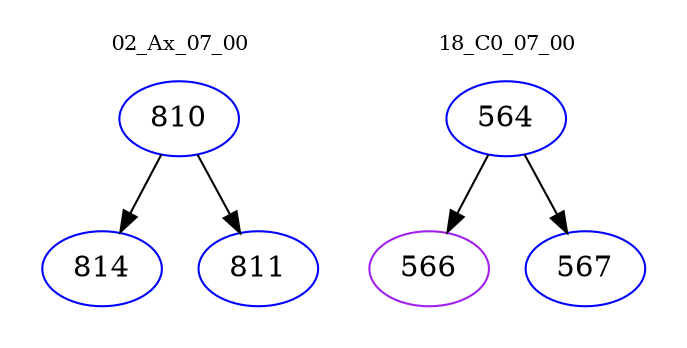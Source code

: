 digraph{
subgraph cluster_0 {
color = white
label = "02_Ax_07_00";
fontsize=10;
T0_810 [label="810", color="blue"]
T0_810 -> T0_814 [color="black"]
T0_814 [label="814", color="blue"]
T0_810 -> T0_811 [color="black"]
T0_811 [label="811", color="blue"]
}
subgraph cluster_1 {
color = white
label = "18_C0_07_00";
fontsize=10;
T1_564 [label="564", color="blue"]
T1_564 -> T1_566 [color="black"]
T1_566 [label="566", color="purple"]
T1_564 -> T1_567 [color="black"]
T1_567 [label="567", color="blue"]
}
}
